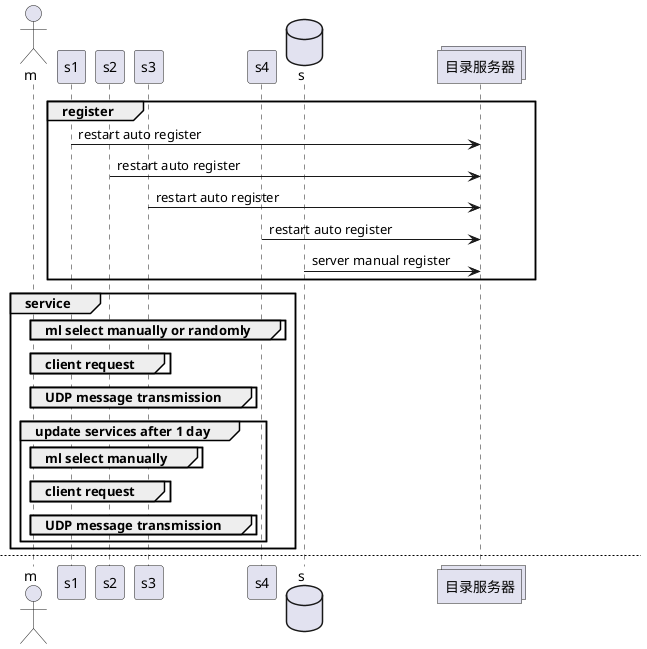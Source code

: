 @startuml
actor       m       as c order 0
participant s1        as s1 order 1
participant s2        as s2 order 2
participant s3        as s3 order 3
participant s4        as s4 order 4
database    s     as s order 5
collections 目录服务器   as ml order 6
group register
s1 -> ml : restart auto register
s2 -> ml : restart auto register
s3 -> ml : restart auto register
s4 -> ml : restart auto register
s -> ml : server manual register
end
group service
group ml select manually or randomly
end
group client request
end
group UDP message transmission
end
group update services after 1 day
group ml select manually
end
group client request
end
group UDP message transmission
end
end
end

newpage

group ml select manually or randomly
ml -> s4 : select first node
s4 o<->o s1 : IPSec start
s4 --> s1 : wait for forward
s4 o-> ml : auto upload data by gRPC async
ml -> ml : update and \nshow all paths async
activate ml
ml -> s1 : select last node and start forward
s1 o<->o s : IPSec start
s1 --> s : wait for forward
s1 o-> ml : auto upload data by gRPC async
deactivate ml
ml -> ml : update and \nshow all paths async
activate ml
end

group client request
c ->x ml : request service [serverID]
c -> ml : request service again[serverID]
ml -> c : response [sor4-IP:PORT]
c --> s4 : build UDP connection!
end
group UDP message transmission
c <-->(10) s4 : send UDP message
s4 <-->(10) s1 : forward ESP(UDP) message
s1 <-->(10) s : deliver ESP(UDP) message
end
deactivate ml


'group service
'group ml select manually
'ml -> s4 : manual select first node
's4 o<->o s1 : IPSec start
's4 --> s1 : wait for forward
's4 o-> ml : auto upload data by gRPC async
'ml -> ml : update and \nshow all paths async
'activate ml
'ml -> s1 : manual select last node and start forward
's1 o<->o s : IPSec start
's1 --> s : wait for forward
's1 o-> ml : auto upload data by gRPC async
'deactivate ml
'ml -> ml : update and \nshow all paths async
'activate ml
'end
'group client request
'c ->x ml : request service [serverID]
'c -> ml : request service again[serverID]
'ml -> c : response [sor4-IP:PORT]
'c --> s4 : build UDP connection!
'end
'group UDP message transmission
'c <-->(10) s4 : send UDP message
's4 <-->(10) s1 : forward ESP(UDP) message
's1 <-->(10) s : deliver ESP(UDP) message
'end
'deactivate ml
'
'group update services after 1 day
'group ml select manually
'end
'group client request
'end
'group UDP message transmission
'end
'end
'end
@enduml

